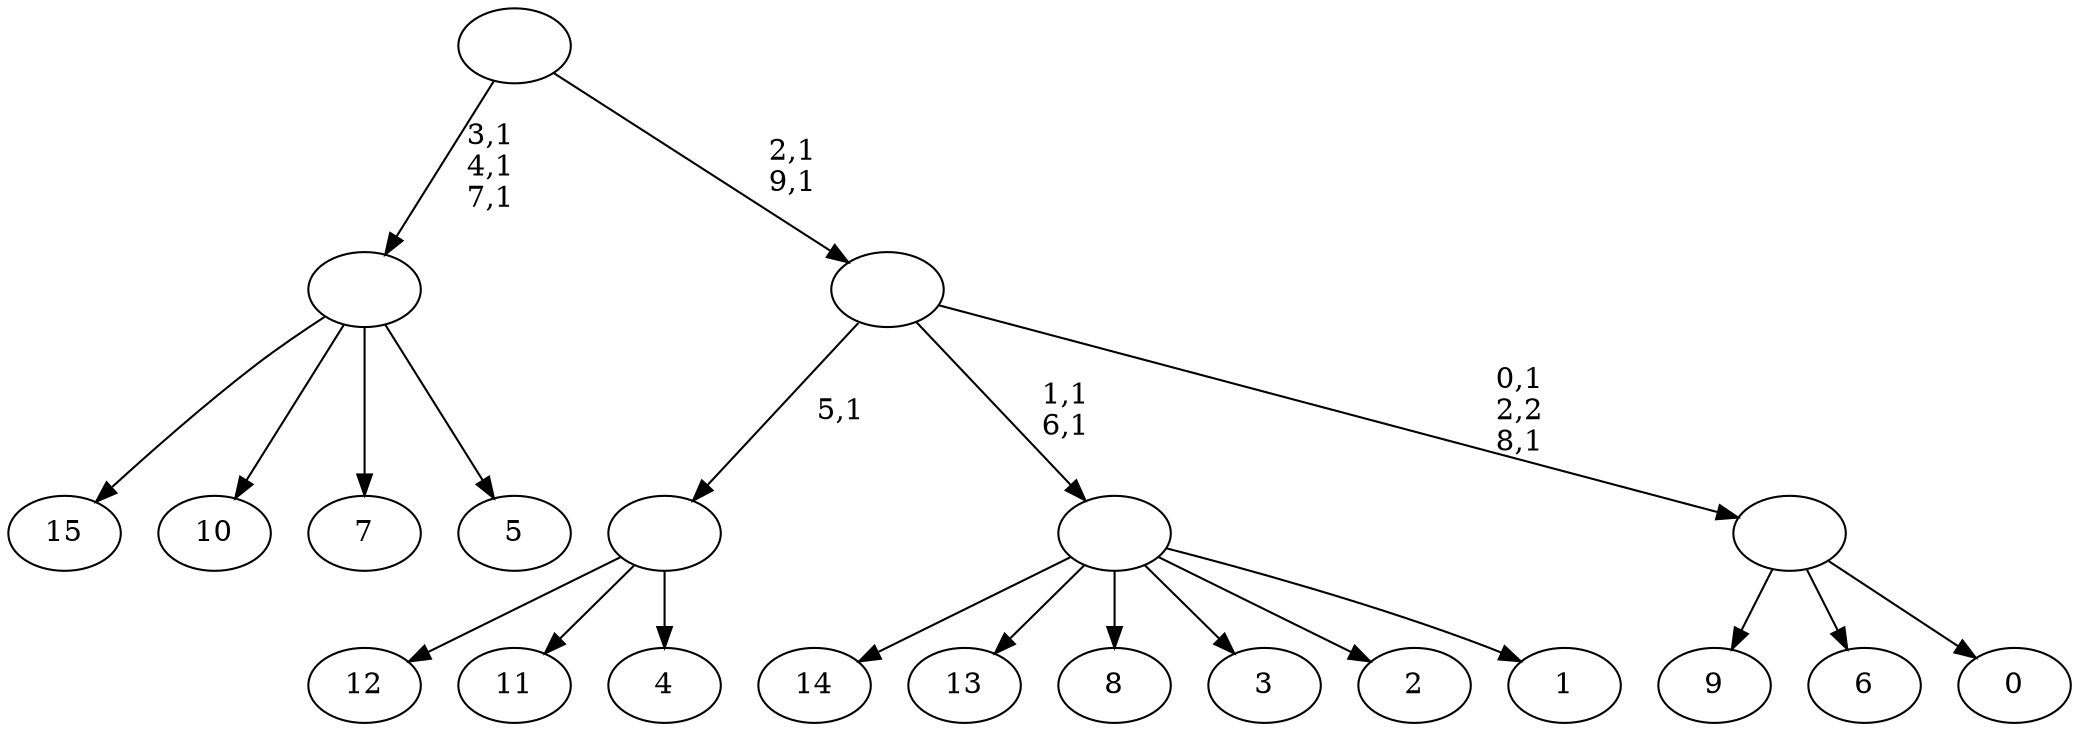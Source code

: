 digraph T {
	26 [label="15"]
	25 [label="14"]
	24 [label="13"]
	23 [label="12"]
	22 [label="11"]
	21 [label="10"]
	20 [label="9"]
	19 [label="8"]
	18 [label="7"]
	17 [label="6"]
	16 [label="5"]
	15 [label=""]
	12 [label="4"]
	11 [label=""]
	10 [label="3"]
	9 [label="2"]
	8 [label="1"]
	7 [label=""]
	5 [label="0"]
	4 [label=""]
	2 [label=""]
	0 [label=""]
	15 -> 26 [label=""]
	15 -> 21 [label=""]
	15 -> 18 [label=""]
	15 -> 16 [label=""]
	11 -> 23 [label=""]
	11 -> 22 [label=""]
	11 -> 12 [label=""]
	7 -> 25 [label=""]
	7 -> 24 [label=""]
	7 -> 19 [label=""]
	7 -> 10 [label=""]
	7 -> 9 [label=""]
	7 -> 8 [label=""]
	4 -> 20 [label=""]
	4 -> 17 [label=""]
	4 -> 5 [label=""]
	2 -> 4 [label="0,1\n2,2\n8,1"]
	2 -> 7 [label="1,1\n6,1"]
	2 -> 11 [label="5,1"]
	0 -> 2 [label="2,1\n9,1"]
	0 -> 15 [label="3,1\n4,1\n7,1"]
}
